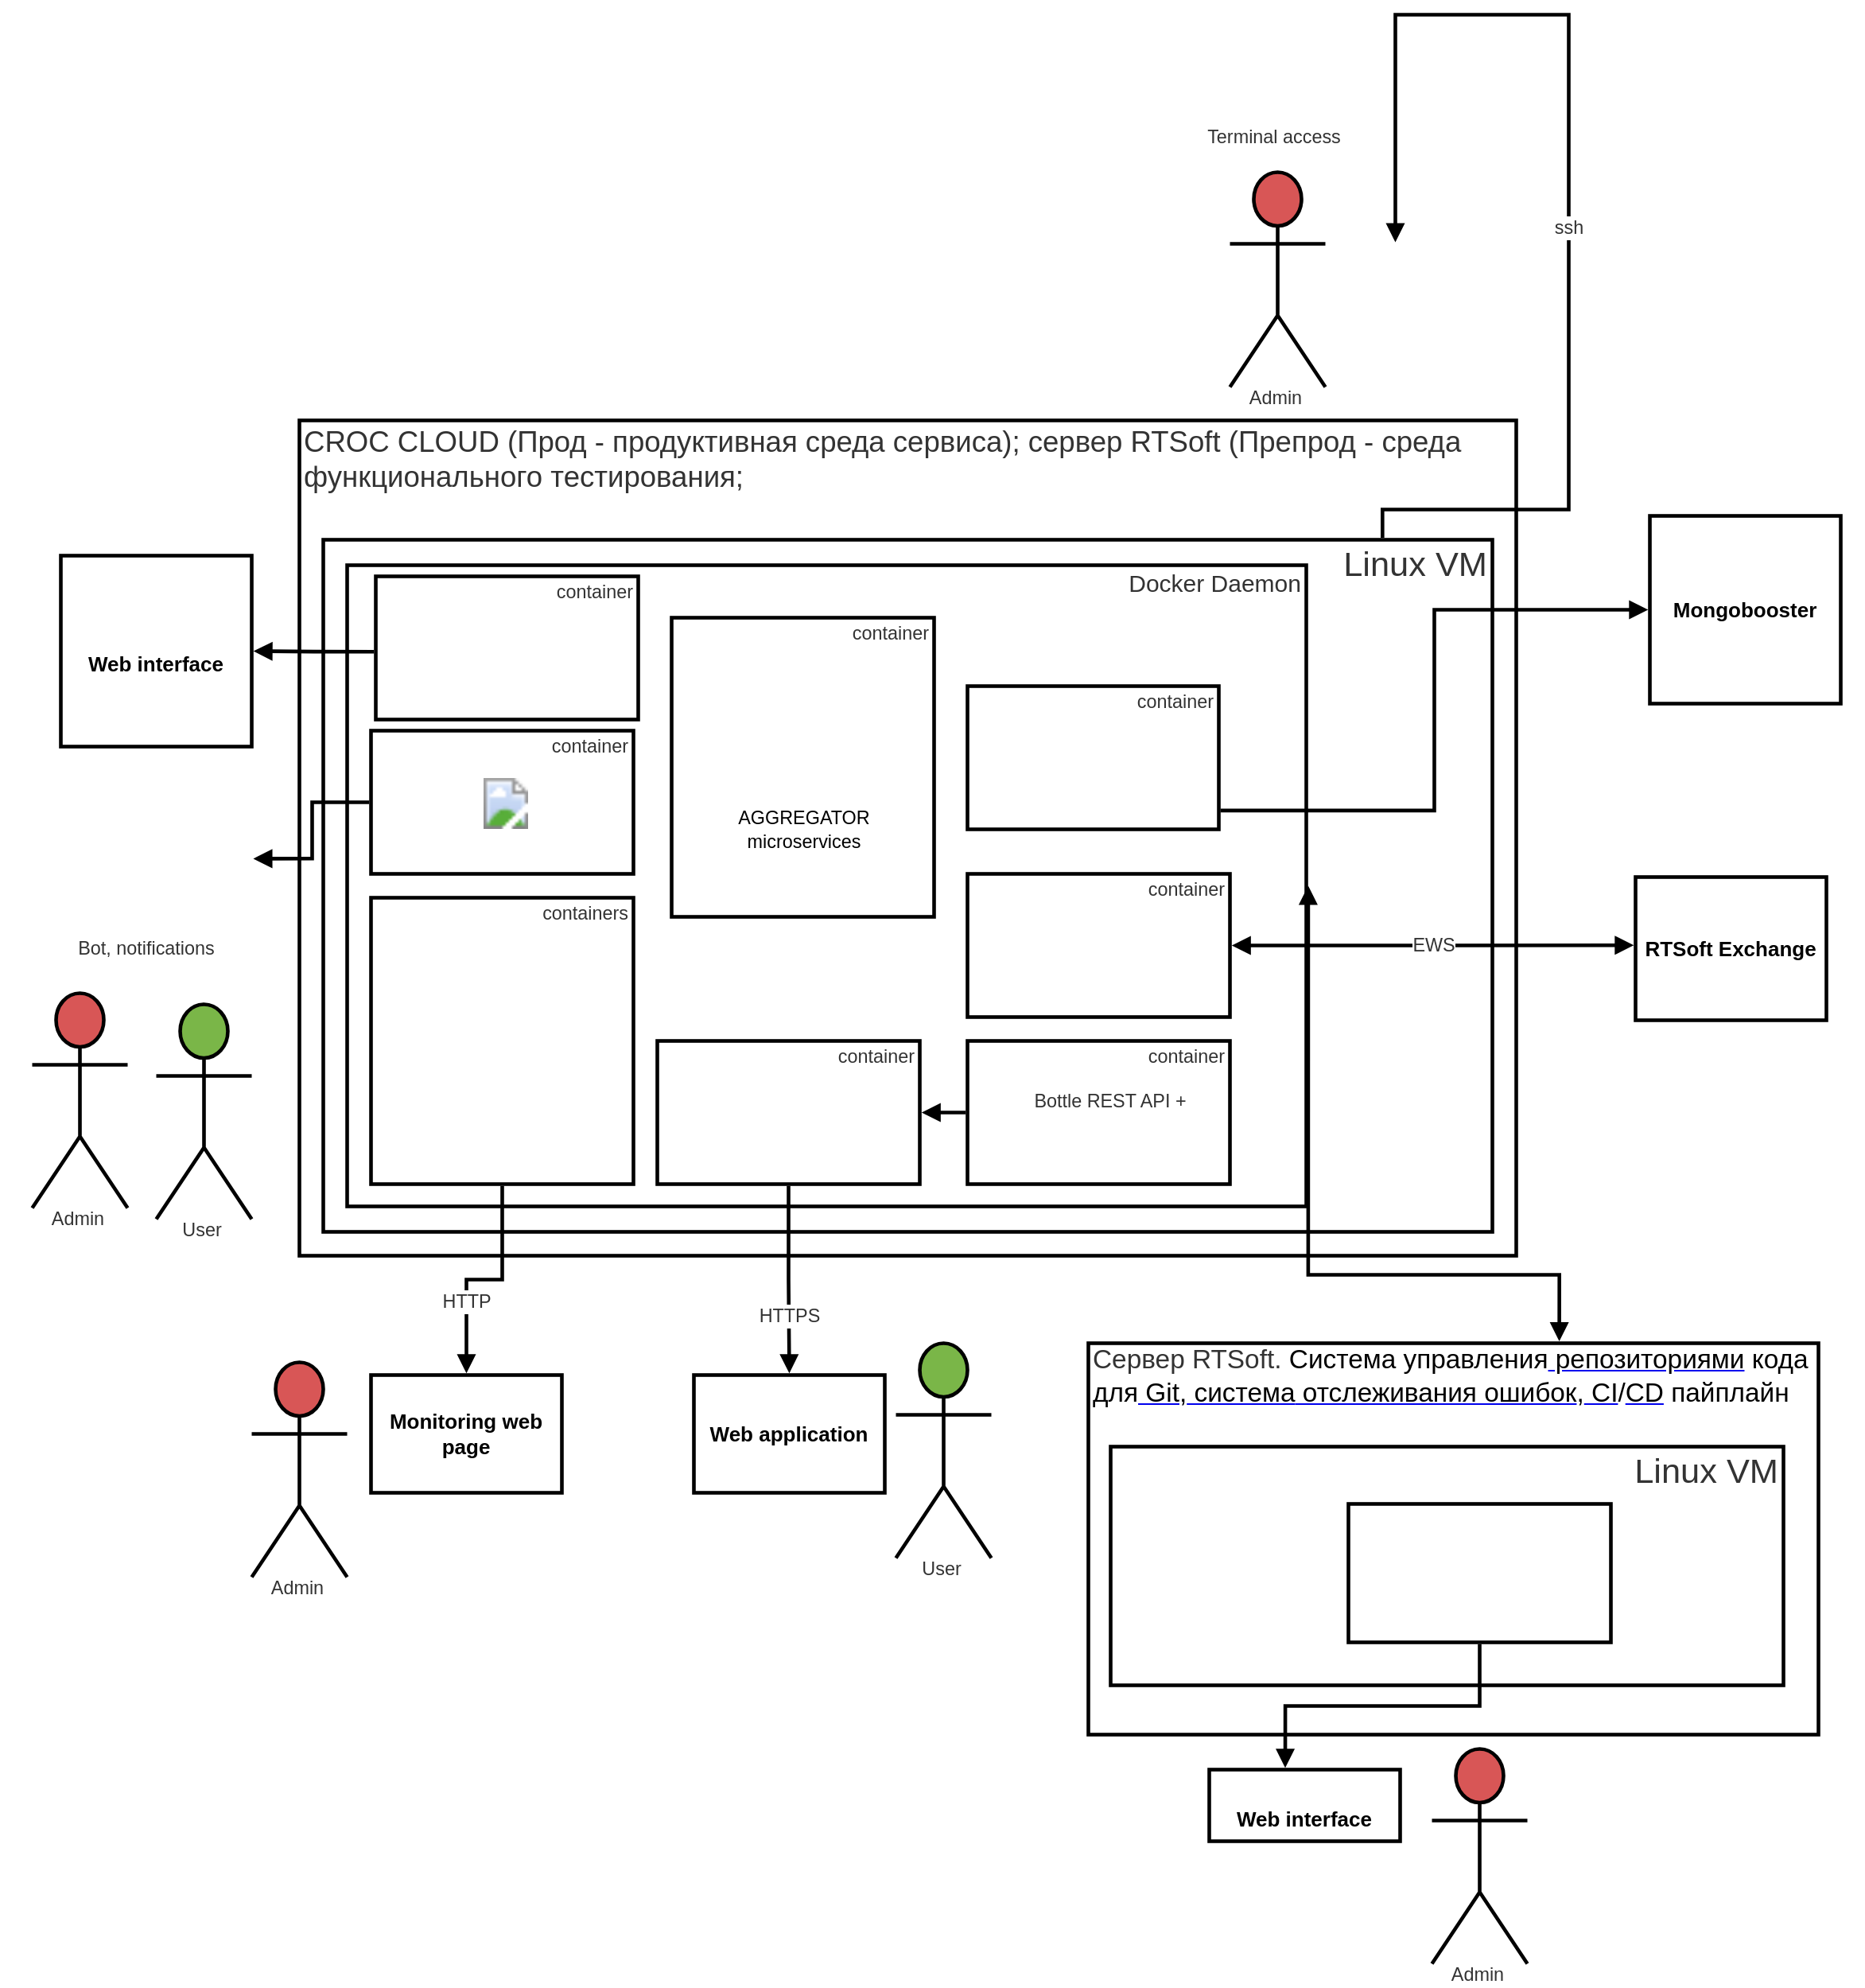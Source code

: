 <mxfile version="21.6.3" type="github">
  <diagram name="Page-1" id="cbzBaKyIph1Sbvg5qICK">
    <mxGraphModel dx="2445" dy="822" grid="1" gridSize="10" guides="1" tooltips="1" connect="1" arrows="1" fold="1" page="1" pageScale="1" pageWidth="850" pageHeight="1100" math="0" shadow="0">
      <root>
        <mxCell id="0" />
        <mxCell id="1" parent="0" />
        <mxCell id="uTGGyNdRmKgwHeYQayd5-1" value="&lt;div style=&quot;display: flex; justify-content: flex-start; text-align: left; align-items: baseline; font-size: 0; line-height: 1.25;margin-top: -2px;&quot;&gt;&lt;span&gt;&lt;span style=&quot;font-size:16.7px;color:#333333;&quot;&gt;Сервер RTSoft. &lt;/span&gt;&lt;span style=&quot;font-size:16.7px;color:#000000;&quot;&gt;&lt;span style=&quot;font-size:16.7px;color:#000000;&quot;&gt;Система управления&lt;/span&gt;&lt;a href=&quot;https://ru.wikipedia.org/wiki/%D0%A0%D0%B5%D0%BF%D0%BE%D0%B7%D0%B8%D1%82%D0%BE%D1%80%D0%B8%D0%B9&quot;&gt;&lt;span style=&quot;font-size:16.7px;color:#000000;&quot;&gt; репозиториями&lt;/span&gt;&lt;/a&gt;&lt;span style=&quot;font-size:16.7px;color:#000000;&quot;&gt; кода для&lt;/span&gt;&lt;a href=&quot;https://ru.wikipedia.org/wiki/Git&quot;&gt;&lt;span style=&quot;font-size:16.7px;color:#000000;&quot;&gt; Git&lt;/span&gt;&lt;/a&gt;&lt;span style=&quot;font-size:16.7px;color:#000000;&quot;&gt;,&lt;/span&gt;&lt;a href=&quot;https://ru.wikipedia.org/wiki/%D0%A1%D0%B8%D1%81%D1%82%D0%B5%D0%BC%D0%B0_%D0%BE%D1%82%D1%81%D0%BB%D0%B5%D0%B6%D0%B8%D0%B2%D0%B0%D0%BD%D0%B8%D1%8F_%D0%BE%D1%88%D0%B8%D0%B1%D0%BE%D0%BA&quot;&gt;&lt;span style=&quot;font-size:16.7px;color:#000000;&quot;&gt; систем&lt;/span&gt;&lt;/a&gt;&lt;a href=&quot;https://ru.wikipedia.org/wiki/%D0%A1%D0%B8%D1%81%D1%82%D0%B5%D0%BC%D0%B0_%D0%BE%D1%82%D1%81%D0%BB%D0%B5%D0%B6%D0%B8%D0%B2%D0%B0%D0%BD%D0%B8%D1%8F_%D0%BE%D1%88%D0%B8%D0%B1%D0%BE%D0%BA&quot;&gt;&lt;span style=&quot;font-size:16.7px;color:#000000;&quot;&gt;а&lt;/span&gt;&lt;/a&gt;&lt;a href=&quot;https://ru.wikipedia.org/wiki/%D0%A1%D0%B8%D1%81%D1%82%D0%B5%D0%BC%D0%B0_%D0%BE%D1%82%D1%81%D0%BB%D0%B5%D0%B6%D0%B8%D0%B2%D0%B0%D0%BD%D0%B8%D1%8F_%D0%BE%D1%88%D0%B8%D0%B1%D0%BE%D0%BA&quot;&gt;&lt;span style=&quot;font-size:16.7px;color:#000000;&quot;&gt; отслеживания ошибок&lt;/span&gt;&lt;/a&gt;&lt;span style=&quot;font-size:16.7px;color:#000000;&quot;&gt;,&lt;/span&gt;&lt;a href=&quot;https://ru.wikipedia.org/wiki/%D0%9D%D0%B5%D0%BF%D1%80%D0%B5%D1%80%D1%8B%D0%B2%D0%BD%D0%B0%D1%8F_%D0%B8%D0%BD%D1%82%D0%B5%D0%B3%D1%80%D0%B0%D1%86%D0%B8%D1%8F&quot;&gt;&lt;span style=&quot;font-size:16.7px;color:#000000;&quot;&gt; CI&lt;/span&gt;&lt;/a&gt;&lt;span style=&quot;font-size:16.7px;color:#000000;&quot;&gt;/&lt;/span&gt;&lt;a href=&quot;https://ru.wikipedia.org/wiki/%D0%9D%D0%B5%D0%BF%D1%80%D0%B5%D1%80%D1%8B%D0%B2%D0%BD%D0%B0%D1%8F_%D0%B4%D0%BE%D1%81%D1%82%D0%B0%D0%B2%D0%BA%D0%B0&quot;&gt;&lt;span style=&quot;font-size:16.7px;color:#000000;&quot;&gt;CD&lt;/span&gt;&lt;/a&gt; пайплайн&lt;/span&gt;&lt;/span&gt;&lt;/div&gt;" style="html=1;overflow=block;blockSpacing=1;whiteSpace=wrap;fontSize=13;spacing=3.8;verticalAlign=top;strokeOpacity=100;fillOpacity=100;fillColor=#ffffff;strokeWidth=2.3;lucidId=wxG7bDNwmzTm;" vertex="1" parent="1">
          <mxGeometry x="-95" y="904" width="459" height="246" as="geometry" />
        </mxCell>
        <mxCell id="uTGGyNdRmKgwHeYQayd5-2" value="Linux VM" style="html=1;overflow=block;blockSpacing=1;whiteSpace=wrap;fontSize=21.7;fontColor=#333333;align=right;spacing=3.8;verticalAlign=top;strokeOpacity=100;fillOpacity=100;fillColor=#ffffff;strokeWidth=2.3;lucidId=VwG7SJPnVazq;" vertex="1" parent="1">
          <mxGeometry x="-81" y="969" width="423" height="150" as="geometry" />
        </mxCell>
        <mxCell id="uTGGyNdRmKgwHeYQayd5-3" value="CROC CLOUD (Прод - продуктивная среда сервиса); сервер RTSoft (Препрод - среда функционального тестирования; " style="html=1;overflow=block;blockSpacing=1;whiteSpace=wrap;fontSize=18.3;fontColor=#333333;align=left;spacing=3.8;verticalAlign=top;strokeOpacity=100;fillOpacity=100;fillColor=#ffffff;strokeWidth=2.3;lucidId=NWNsLQBkYInX;" vertex="1" parent="1">
          <mxGeometry x="-591" y="324" width="765" height="525" as="geometry" />
        </mxCell>
        <mxCell id="uTGGyNdRmKgwHeYQayd5-4" value="Linux VM" style="html=1;overflow=block;blockSpacing=1;whiteSpace=wrap;fontSize=21.7;fontColor=#333333;align=right;spacing=3.8;verticalAlign=top;strokeOpacity=100;fillOpacity=100;fillColor=#ffffff;strokeWidth=2.3;lucidId=dXNsU.M60c~a;" vertex="1" parent="1">
          <mxGeometry x="-576" y="399" width="735" height="435" as="geometry" />
        </mxCell>
        <mxCell id="uTGGyNdRmKgwHeYQayd5-5" value="" style="html=1;overflow=block;blockSpacing=1;whiteSpace=wrap;shape=image;fontSize=13;spacing=0;strokeColor=none;strokeOpacity=100;strokeWidth=0;image=https://images.app.lucidchart.com/images/c864b042-53ec-49bf-9428-40258eb02a74/content;imageAspect=0;lucidId=OXNs_4XaGS6p;" vertex="1" parent="1">
          <mxGeometry x="86" y="431" width="59" height="71" as="geometry" />
        </mxCell>
        <mxCell id="uTGGyNdRmKgwHeYQayd5-6" value="Docker Daemon" style="html=1;overflow=block;blockSpacing=1;whiteSpace=wrap;fontSize=15;fontColor=#333333;align=right;spacing=3.8;verticalAlign=top;strokeOpacity=100;fillOpacity=100;fillColor=#ffffff;strokeWidth=2.3;lucidId=bYNsBepRkyOs;" vertex="1" parent="1">
          <mxGeometry x="-561" y="415" width="603" height="403" as="geometry" />
        </mxCell>
        <mxCell id="uTGGyNdRmKgwHeYQayd5-7" value="" style="html=1;overflow=block;blockSpacing=1;whiteSpace=wrap;shape=image;fontSize=13;spacing=0;strokeColor=none;strokeOpacity=100;strokeWidth=0;image=https://images.app.lucidchart.com/images/1ac84bc6-f7e9-4e8e-999f-66368d8fee9f/content;imageAspect=0;lucidId=xYNs_tCioq9I;" vertex="1" parent="1">
          <mxGeometry x="-58" y="435" width="94" height="24" as="geometry" />
        </mxCell>
        <mxCell id="uTGGyNdRmKgwHeYQayd5-8" value="container" style="html=1;overflow=block;blockSpacing=1;whiteSpace=wrap;fontSize=11.7;fontColor=#333333;align=right;spacing=3.8;verticalAlign=top;strokeOpacity=100;fillOpacity=100;fillColor=#ffffff;strokeWidth=2.3;lucidId=.ZNsZsHuAFoC;" vertex="1" parent="1">
          <mxGeometry x="-366" y="714" width="165" height="90" as="geometry" />
        </mxCell>
        <mxCell id="uTGGyNdRmKgwHeYQayd5-9" value="" style="html=1;overflow=block;blockSpacing=1;whiteSpace=wrap;shape=image;fontSize=13;spacing=0;strokeColor=none;strokeOpacity=100;strokeWidth=0;image=https://images.app.lucidchart.com/images/c8c37216-7e11-4621-bc96-4d286583f8b7/content;imageAspect=0;lucidId=f0Ns4E2P6liP;" vertex="1" parent="1">
          <mxGeometry x="-357" y="751" width="147" height="37" as="geometry" />
        </mxCell>
        <mxCell id="uTGGyNdRmKgwHeYQayd5-10" value="containers" style="html=1;overflow=block;blockSpacing=1;whiteSpace=wrap;fontSize=11.7;fontColor=#333333;align=right;spacing=3.8;verticalAlign=top;strokeOpacity=100;fillOpacity=100;fillColor=#ffffff;strokeWidth=2.3;lucidId=F0Nsuqpqv4tn;" vertex="1" parent="1">
          <mxGeometry x="-546" y="624" width="165" height="180" as="geometry" />
        </mxCell>
        <mxCell id="uTGGyNdRmKgwHeYQayd5-11" value="" style="html=1;overflow=block;blockSpacing=1;whiteSpace=wrap;shape=image;fontSize=13;spacing=0;strokeColor=none;strokeOpacity=100;strokeWidth=0;image=https://images.app.lucidchart.com/images/2b6f7e7e-779c-4cba-887f-4eace8617374/content;imageAspect=0;lucidId=N0NsS5SBpyKs;" vertex="1" parent="1">
          <mxGeometry x="-543" y="715" width="86" height="86" as="geometry" />
        </mxCell>
        <mxCell id="uTGGyNdRmKgwHeYQayd5-12" value="container" style="html=1;overflow=block;blockSpacing=1;whiteSpace=wrap;fontSize=11.7;fontColor=#333333;align=right;spacing=3.8;verticalAlign=top;strokeOpacity=100;fillOpacity=100;fillColor=#ffffff;strokeWidth=2.3;lucidId=D2NsLI-UCHNc;" vertex="1" parent="1">
          <mxGeometry x="-171" y="714" width="165" height="90" as="geometry" />
        </mxCell>
        <mxCell id="uTGGyNdRmKgwHeYQayd5-13" value="" style="html=1;overflow=block;blockSpacing=1;whiteSpace=wrap;shape=image;fontSize=13;spacing=0;strokeColor=none;strokeOpacity=100;strokeWidth=0;image=https://images.app.lucidchart.com/images/61f5ffa9-8d0e-4482-8f51-137f171bb373/content;imageAspect=0;lucidId=0fOsx.qMd3Es;" vertex="1" parent="1">
          <mxGeometry x="-171" y="739" width="38" height="40" as="geometry" />
        </mxCell>
        <mxCell id="uTGGyNdRmKgwHeYQayd5-14" value="" style="html=1;overflow=block;blockSpacing=1;whiteSpace=wrap;shape=image;fontSize=13;spacing=0;strokeColor=none;strokeOpacity=100;strokeWidth=0;image=https://images.app.lucidchart.com/images/6a8d2af2-f08d-48e8-a2ef-e1491d813b9c/content;imageAspect=0;lucidId=SgOsOyE95gnV;" vertex="1" parent="1">
          <mxGeometry x="-111" y="756" width="84" height="39" as="geometry" />
        </mxCell>
        <mxCell id="uTGGyNdRmKgwHeYQayd5-15" value="Bottle REST API + " style="html=1;overflow=block;blockSpacing=1;whiteSpace=wrap;fontSize=11.7;fontColor=#333333;align=center;spacing=3.8;strokeOpacity=0;fillOpacity=0;fillColor=#ffffff;strokeWidth=2.3;lucidId=ShOsrqr4kkV9;" vertex="1" parent="1">
          <mxGeometry x="-171" y="729" width="180" height="45" as="geometry" />
        </mxCell>
        <mxCell id="uTGGyNdRmKgwHeYQayd5-16" value="" style="html=1;jettySize=18;whiteSpace=wrap;fontSize=13;strokeOpacity=100;strokeWidth=2.3;rounded=1;arcSize=0;edgeStyle=orthogonalEdgeStyle;startArrow=none;endArrow=block;endFill=1;exitX=-0.007;exitY=0.5;exitPerimeter=0;entryX=1.007;entryY=0.5;entryPerimeter=0;lucidId=siOspqMyNCJp;" edge="1" parent="1" source="uTGGyNdRmKgwHeYQayd5-12" target="uTGGyNdRmKgwHeYQayd5-8">
          <mxGeometry width="100" height="100" relative="1" as="geometry">
            <Array as="points" />
          </mxGeometry>
        </mxCell>
        <mxCell id="uTGGyNdRmKgwHeYQayd5-17" value="" style="html=1;jettySize=18;whiteSpace=wrap;fontSize=13;strokeOpacity=100;strokeWidth=2.3;rounded=1;arcSize=0;edgeStyle=orthogonalEdgeStyle;startArrow=none;endArrow=block;endFill=1;exitX=0.5;exitY=1.013;exitPerimeter=0;entryX=0.5;entryY=-0.015;entryPerimeter=0;lucidId=BiOsZtZsSBIk;" edge="1" parent="1" source="uTGGyNdRmKgwHeYQayd5-8" target="uTGGyNdRmKgwHeYQayd5-19">
          <mxGeometry width="100" height="100" relative="1" as="geometry">
            <Array as="points" />
          </mxGeometry>
        </mxCell>
        <mxCell id="uTGGyNdRmKgwHeYQayd5-18" value="HTTPS" style="text;html=1;resizable=0;labelBackgroundColor=default;align=center;verticalAlign=middle;fontColor=#333333;fontSize=11.7;" vertex="1" parent="uTGGyNdRmKgwHeYQayd5-17">
          <mxGeometry x="0.397" relative="1" as="geometry" />
        </mxCell>
        <mxCell id="uTGGyNdRmKgwHeYQayd5-19" value="Web application" style="html=1;overflow=block;blockSpacing=1;align=center;whiteSpace=wrap;fontSize=13;fontStyle=1;spacing=0;strokeOpacity=100;fillOpacity=100;fillColor=#ffffff;strokeWidth=2.3;" vertex="1" parent="1">
          <mxGeometry x="-343" y="924" width="120" height="74" as="geometry" />
        </mxCell>
        <mxCell id="uTGGyNdRmKgwHeYQayd5-20" value="User" style="html=1;overflow=block;blockSpacing=1;shape=umlActor;labelPosition=center;verticalLabelPosition=bottom;verticalAlign=top;whiteSpace=nowrap;fontSize=11.7;fontColor=#333333;align=center;spacing=0;strokeOpacity=100;fillOpacity=100;fillColor=#7ab648;strokeWidth=2.3;lucidId=UiOsMToCahsF;" vertex="1" parent="1">
          <mxGeometry x="-216" y="904" width="60" height="135" as="geometry" />
        </mxCell>
        <mxCell id="uTGGyNdRmKgwHeYQayd5-21" value="" style="html=1;overflow=block;blockSpacing=1;whiteSpace=wrap;shape=image;fontSize=13;spacing=0;strokeColor=none;strokeOpacity=100;strokeWidth=0;image=https://images.app.lucidchart.com/images/5260f441-3e52-4a52-882c-b87c9dda6873/content;imageAspect=0;lucidId=BjOsG8vt3Nzm;" vertex="1" parent="1">
          <mxGeometry x="-531" y="639" width="60" height="62" as="geometry" />
        </mxCell>
        <mxCell id="uTGGyNdRmKgwHeYQayd5-22" value="" style="html=1;overflow=block;blockSpacing=1;whiteSpace=wrap;shape=image;fontSize=13;spacing=0;strokeColor=none;strokeOpacity=100;strokeWidth=0;image=https://images.app.lucidchart.com/images/c18c4819-7272-4f8d-a755-29ae6de52aaf/content;imageAspect=0;lucidId=JjOsyWJpqOsR;" vertex="1" parent="1">
          <mxGeometry x="-553" y="706" width="105" height="39" as="geometry" />
        </mxCell>
        <mxCell id="uTGGyNdRmKgwHeYQayd5-23" value="Monitoring web page" style="html=1;overflow=block;blockSpacing=1;align=center;whiteSpace=wrap;fontSize=13;fontStyle=1;spacing=0;strokeOpacity=100;fillOpacity=100;fillColor=#ffffff;strokeWidth=2.3;" vertex="1" parent="1">
          <mxGeometry x="-546" y="924" width="120" height="74" as="geometry" />
        </mxCell>
        <mxCell id="uTGGyNdRmKgwHeYQayd5-24" value="" style="html=1;jettySize=18;whiteSpace=wrap;fontSize=13;strokeOpacity=100;strokeWidth=2.3;rounded=1;arcSize=0;edgeStyle=orthogonalEdgeStyle;startArrow=none;endArrow=block;endFill=1;exitX=0.5;exitY=1.006;exitPerimeter=0;entryX=0.5;entryY=-0.015;entryPerimeter=0;lucidId=BkOsrwavDdbZ;" edge="1" parent="1" source="uTGGyNdRmKgwHeYQayd5-10" target="uTGGyNdRmKgwHeYQayd5-23">
          <mxGeometry width="100" height="100" relative="1" as="geometry">
            <Array as="points" />
          </mxGeometry>
        </mxCell>
        <mxCell id="uTGGyNdRmKgwHeYQayd5-25" value="HTTP" style="text;html=1;resizable=0;labelBackgroundColor=default;align=center;verticalAlign=middle;fontColor=#333333;fontSize=11.7;" vertex="1" parent="uTGGyNdRmKgwHeYQayd5-24">
          <mxGeometry x="0.364" relative="1" as="geometry" />
        </mxCell>
        <mxCell id="uTGGyNdRmKgwHeYQayd5-26" value="container" style="html=1;overflow=block;blockSpacing=1;whiteSpace=wrap;fontSize=11.7;fontColor=#333333;align=right;spacing=3.8;verticalAlign=top;strokeOpacity=100;fillOpacity=100;fillColor=#ffffff;strokeWidth=2.3;lucidId=3kOshhM0Elph;" vertex="1" parent="1">
          <mxGeometry x="-546" y="519" width="165" height="90" as="geometry" />
        </mxCell>
        <mxCell id="uTGGyNdRmKgwHeYQayd5-27" value="" style="html=1;overflow=block;blockSpacing=1;whiteSpace=wrap;shape=image;fontSize=13;spacing=0;strokeColor=none;strokeOpacity=100;strokeWidth=0;image=https://images.app.lucidchart.com/images/e6f8c865-93aa-4440-bbef-07f0a3bec424/content;imageAspect=0;lucidId=jlOsK3plK6pr;" vertex="1" parent="1">
          <mxGeometry x="-754" y="564" width="134" height="83" as="geometry" />
        </mxCell>
        <mxCell id="uTGGyNdRmKgwHeYQayd5-28" value="User" style="html=1;overflow=block;blockSpacing=1;shape=umlActor;labelPosition=center;verticalLabelPosition=bottom;verticalAlign=top;whiteSpace=nowrap;fontSize=11.7;fontColor=#333333;align=center;spacing=0;strokeOpacity=100;fillOpacity=100;fillColor=#7ab648;strokeWidth=2.3;lucidId=rlOsu1Pc5j1Q;" vertex="1" parent="1">
          <mxGeometry x="-681" y="691" width="60" height="135" as="geometry" />
        </mxCell>
        <mxCell id="uTGGyNdRmKgwHeYQayd5-29" value="Admin" style="html=1;overflow=block;blockSpacing=1;shape=umlActor;labelPosition=center;verticalLabelPosition=bottom;verticalAlign=top;whiteSpace=nowrap;fontSize=11.7;fontColor=#333333;align=center;spacing=0;strokeOpacity=100;fillOpacity=100;fillColor=#d85656;strokeWidth=2.3;lucidId=AlOsbeIfBM4Z;" vertex="1" parent="1">
          <mxGeometry x="-759" y="684" width="60" height="135" as="geometry" />
        </mxCell>
        <mxCell id="uTGGyNdRmKgwHeYQayd5-30" value="" style="html=1;jettySize=18;whiteSpace=wrap;fontSize=13;strokeOpacity=100;strokeWidth=2.3;rounded=1;arcSize=0;edgeStyle=orthogonalEdgeStyle;startArrow=none;endArrow=block;endFill=1;exitX=-0.007;exitY=0.5;exitPerimeter=0;entryX=1;entryY=0.427;entryPerimeter=0;lucidId=XlOsL3Ry5CNP;" edge="1" parent="1" source="uTGGyNdRmKgwHeYQayd5-26" target="uTGGyNdRmKgwHeYQayd5-27">
          <mxGeometry width="100" height="100" relative="1" as="geometry">
            <Array as="points" />
          </mxGeometry>
        </mxCell>
        <mxCell id="uTGGyNdRmKgwHeYQayd5-31" value="Admin" style="html=1;overflow=block;blockSpacing=1;shape=umlActor;labelPosition=center;verticalLabelPosition=bottom;verticalAlign=top;whiteSpace=nowrap;fontSize=11.7;fontColor=#333333;align=center;spacing=0;strokeOpacity=100;fillOpacity=100;fillColor=#d85656;strokeWidth=2.3;lucidId=bmOscdkiTe4P;" vertex="1" parent="1">
          <mxGeometry x="-621" y="916" width="60" height="135" as="geometry" />
        </mxCell>
        <mxCell id="uTGGyNdRmKgwHeYQayd5-32" value="" style="html=1;overflow=block;blockSpacing=1;whiteSpace=wrap;shape=image;fontSize=13;spacing=0;strokeColor=none;strokeOpacity=100;strokeWidth=0;image=https://images.app.lucidchart.com/images/f4cbc1e5-a1a8-4e48-be41-1d9a9b2bcaa1/content;lucidId=-mOssPAxVIjt;" vertex="1" parent="1">
          <mxGeometry x="-526" y="549" width="130" height="32" as="geometry" />
        </mxCell>
        <mxCell id="uTGGyNdRmKgwHeYQayd5-33" value="Bot, notifications" style="html=1;overflow=block;blockSpacing=1;whiteSpace=wrap;fontSize=11.7;fontColor=#333333;align=center;spacing=3.8;strokeOpacity=0;fillOpacity=0;fillColor=#ffffff;strokeWidth=2.3;lucidId=unOsts-EPZBA;" vertex="1" parent="1">
          <mxGeometry x="-777" y="633" width="180" height="45" as="geometry" />
        </mxCell>
        <mxCell id="uTGGyNdRmKgwHeYQayd5-34" value="container" style="html=1;overflow=block;blockSpacing=1;whiteSpace=wrap;fontSize=11.7;fontColor=#333333;align=right;spacing=3.8;verticalAlign=top;strokeOpacity=100;fillOpacity=100;fillColor=#ffffff;strokeWidth=2.3;lucidId=.nOs9HR-MnS5;" vertex="1" parent="1">
          <mxGeometry x="-171" y="609" width="165" height="90" as="geometry" />
        </mxCell>
        <mxCell id="uTGGyNdRmKgwHeYQayd5-35" value="" style="html=1;overflow=block;blockSpacing=1;whiteSpace=wrap;shape=image;fontSize=13;spacing=0;strokeColor=none;strokeOpacity=100;strokeWidth=0;image=https://images.app.lucidchart.com/images/e5ead3ed-65ca-4826-9302-233ea3d65faa/content;imageAspect=0;lucidId=goOspk78XtrK;" vertex="1" parent="1">
          <mxGeometry x="-152" y="639" width="128" height="34" as="geometry" />
        </mxCell>
        <mxCell id="uTGGyNdRmKgwHeYQayd5-36" value="RTSoft Exchange" style="html=1;overflow=block;blockSpacing=1;align=center;whiteSpace=wrap;fontSize=13;fontStyle=1;spacing=0;strokeOpacity=100;fillOpacity=100;fillColor=#ffffff;strokeWidth=2.3;" vertex="1" parent="1">
          <mxGeometry x="249" y="611" width="120" height="90" as="geometry" />
        </mxCell>
        <mxCell id="uTGGyNdRmKgwHeYQayd5-37" value="" style="html=1;jettySize=18;whiteSpace=wrap;fontSize=13;strokeOpacity=100;strokeWidth=2.3;rounded=1;arcSize=0;edgeStyle=orthogonalEdgeStyle;startArrow=block;startFill=1;endArrow=block;endFill=1;exitX=1.007;exitY=0.5;exitPerimeter=0;entryX=-0.009;entryY=0.476;entryPerimeter=0;lucidId=IoOsKPmdReuA;" edge="1" parent="1" source="uTGGyNdRmKgwHeYQayd5-34" target="uTGGyNdRmKgwHeYQayd5-36">
          <mxGeometry width="100" height="100" relative="1" as="geometry">
            <Array as="points" />
          </mxGeometry>
        </mxCell>
        <mxCell id="uTGGyNdRmKgwHeYQayd5-38" value="EWS" style="text;html=1;resizable=0;labelBackgroundColor=default;align=center;verticalAlign=middle;fontColor=#333333;fontSize=11.7;" vertex="1" parent="uTGGyNdRmKgwHeYQayd5-37">
          <mxGeometry relative="1" as="geometry" />
        </mxCell>
        <mxCell id="uTGGyNdRmKgwHeYQayd5-39" value="" style="html=1;overflow=block;blockSpacing=1;whiteSpace=wrap;shape=image;fontSize=13;spacing=0;strokeColor=none;strokeOpacity=100;strokeWidth=0;image=https://images.app.lucidchart.com/images/dda21d5c-2044-4cfa-9ed3-af6d33af8ad7/content;imageAspect=0;lucidId=WoOsDNbrNlK~;" vertex="1" parent="1">
          <mxGeometry x="219" y="532" width="173" height="67" as="geometry" />
        </mxCell>
        <mxCell id="uTGGyNdRmKgwHeYQayd5-40" value="container" style="html=1;overflow=block;blockSpacing=1;whiteSpace=wrap;fontSize=11.7;fontColor=#333333;align=right;spacing=3.8;verticalAlign=top;strokeOpacity=100;fillOpacity=100;fillColor=#ffffff;strokeWidth=2.3;lucidId=B7OsxOQhl9m6;" vertex="1" parent="1">
          <mxGeometry x="-543" y="422" width="165" height="90" as="geometry" />
        </mxCell>
        <mxCell id="uTGGyNdRmKgwHeYQayd5-41" value="" style="html=1;overflow=block;blockSpacing=1;whiteSpace=wrap;shape=image;fontSize=13;spacing=0;strokeColor=none;strokeOpacity=100;strokeWidth=0;image=https://images.app.lucidchart.com/images/7b588eef-c84f-4ed8-bd65-80b832fb49fd/content;imageAspect=0;lucidId=x7Osxaa~HEvV;" vertex="1" parent="1">
          <mxGeometry x="-526" y="448" width="95" height="44" as="geometry" />
        </mxCell>
        <mxCell id="uTGGyNdRmKgwHeYQayd5-42" value="Admin" style="html=1;overflow=block;blockSpacing=1;shape=umlActor;labelPosition=center;verticalLabelPosition=bottom;verticalAlign=top;whiteSpace=nowrap;fontSize=11.7;fontColor=#333333;align=center;spacing=0;strokeOpacity=100;fillOpacity=100;fillColor=#d85656;strokeWidth=2.3;lucidId=Y7OslW_Uk8zC;" vertex="1" parent="1">
          <mxGeometry x="-6" y="168" width="60" height="135" as="geometry" />
        </mxCell>
        <mxCell id="uTGGyNdRmKgwHeYQayd5-43" value="container" style="html=1;overflow=block;blockSpacing=1;whiteSpace=wrap;fontSize=11.7;fontColor=#333333;align=right;spacing=3.8;verticalAlign=top;strokeOpacity=100;fillOpacity=100;fillColor=#ffffff;strokeWidth=2.3;lucidId=h8OsGK1Ffm4r;" vertex="1" parent="1">
          <mxGeometry x="-171" y="491" width="158" height="90" as="geometry" />
        </mxCell>
        <mxCell id="uTGGyNdRmKgwHeYQayd5-44" value="" style="html=1;overflow=block;blockSpacing=1;whiteSpace=wrap;shape=image;fontSize=13;spacing=0;strokeColor=none;strokeOpacity=100;strokeWidth=0;image=https://images.app.lucidchart.com/images/1f459688-9b0b-442f-a2e4-e77a2d87ded0/content;imageAspect=0;lucidId=o8OsdDrnvUc.;" vertex="1" parent="1">
          <mxGeometry x="-138" y="519" width="100" height="38" as="geometry" />
        </mxCell>
        <mxCell id="uTGGyNdRmKgwHeYQayd5-45" value="&#xa;Web interface" style="html=1;overflow=block;blockSpacing=1;align=center;whiteSpace=wrap;fontSize=13;fontStyle=1;spacing=0;strokeOpacity=100;fillOpacity=100;fillColor=#ffffff;strokeWidth=2.3;" vertex="1" parent="1">
          <mxGeometry x="-741" y="409" width="120" height="120" as="geometry" />
        </mxCell>
        <mxCell id="uTGGyNdRmKgwHeYQayd5-46" value="" style="html=1;jettySize=18;whiteSpace=wrap;fontSize=13;strokeOpacity=100;strokeWidth=2.3;rounded=1;arcSize=0;edgeStyle=orthogonalEdgeStyle;startArrow=none;endArrow=block;endFill=1;exitX=-0.007;exitY=0.526;exitPerimeter=0;entryX=1.009;entryY=0.5;entryPerimeter=0;lucidId=O8OsRKfLMVOg;" edge="1" parent="1" source="uTGGyNdRmKgwHeYQayd5-40" target="uTGGyNdRmKgwHeYQayd5-45">
          <mxGeometry width="100" height="100" relative="1" as="geometry">
            <Array as="points" />
          </mxGeometry>
        </mxCell>
        <mxCell id="uTGGyNdRmKgwHeYQayd5-47" value="Mongobooster" style="html=1;overflow=block;blockSpacing=1;align=center;whiteSpace=wrap;fontSize=13;fontStyle=1;spacing=0;strokeOpacity=100;fillOpacity=100;fillColor=#ffffff;strokeWidth=2.3;" vertex="1" parent="1">
          <mxGeometry x="258" y="384" width="120" height="118" as="geometry" />
        </mxCell>
        <mxCell id="uTGGyNdRmKgwHeYQayd5-48" value="" style="html=1;jettySize=18;whiteSpace=wrap;fontSize=13;strokeOpacity=100;strokeWidth=2.3;rounded=1;arcSize=0;edgeStyle=orthogonalEdgeStyle;startArrow=none;endArrow=block;endFill=1;exitX=1.007;exitY=0.869;exitPerimeter=0;entryX=-0.009;entryY=0.5;entryPerimeter=0;lucidId=48Os1mffZyvQ;" edge="1" parent="1" source="uTGGyNdRmKgwHeYQayd5-43" target="uTGGyNdRmKgwHeYQayd5-47">
          <mxGeometry width="100" height="100" relative="1" as="geometry">
            <Array as="points" />
          </mxGeometry>
        </mxCell>
        <mxCell id="uTGGyNdRmKgwHeYQayd5-49" value="" style="html=1;overflow=block;blockSpacing=1;whiteSpace=wrap;shape=image;fontSize=13;spacing=0;strokeColor=none;strokeOpacity=100;strokeWidth=0;image=https://images.app.lucidchart.com/images/c4f0a037-eaa7-4c69-a787-3872b605da51/content;imageAspect=0;lucidId=N9Os92izhEdo;" vertex="1" parent="1">
          <mxGeometry x="261" y="294" width="82" height="75" as="geometry" />
        </mxCell>
        <mxCell id="uTGGyNdRmKgwHeYQayd5-50" value="" style="html=1;overflow=block;blockSpacing=1;whiteSpace=wrap;shape=image;fontSize=13;spacing=0;strokeColor=none;strokeOpacity=100;strokeWidth=0;image=https://images.app.lucidchart.com/images/7b588eef-c84f-4ed8-bd65-80b832fb49fd/content;imageAspect=0;lucidId=09Oso.JJnyDl;" vertex="1" parent="1">
          <mxGeometry x="-728" y="422" width="95" height="44" as="geometry" />
        </mxCell>
        <mxCell id="uTGGyNdRmKgwHeYQayd5-51" value="" style="html=1;overflow=block;blockSpacing=1;whiteSpace=wrap;shape=image;fontSize=13;spacing=0;strokeColor=none;strokeOpacity=100;strokeWidth=0;image=https://images.app.lucidchart.com/images/bfa62034-4141-4b36-b26c-5c9ec3dd72a1/content;imageAspect=0;lucidId=G_OsyK_6VpMu;" vertex="1" parent="1">
          <mxGeometry x="64" y="212" width="68" height="68" as="geometry" />
        </mxCell>
        <mxCell id="uTGGyNdRmKgwHeYQayd5-52" value="" style="html=1;jettySize=18;whiteSpace=wrap;fontSize=13;strokeOpacity=100;strokeWidth=2.3;rounded=1;arcSize=0;edgeStyle=orthogonalEdgeStyle;startArrow=none;endArrow=block;endFill=1;exitX=0.906;exitY=-0.003;exitPerimeter=0;entryX=0.486;entryY=0;entryPerimeter=0;lucidId=S_OsrM-VQwkT;" edge="1" parent="1" source="uTGGyNdRmKgwHeYQayd5-4" target="uTGGyNdRmKgwHeYQayd5-51">
          <mxGeometry width="100" height="100" relative="1" as="geometry">
            <Array as="points">
              <mxPoint x="90" y="380" />
              <mxPoint x="207" y="380" />
              <mxPoint x="207" y="69" />
              <mxPoint x="98" y="69" />
            </Array>
          </mxGeometry>
        </mxCell>
        <mxCell id="uTGGyNdRmKgwHeYQayd5-53" value="ssh" style="text;html=1;resizable=0;labelBackgroundColor=default;align=center;verticalAlign=middle;fontColor=#333333;fontSize=11.7;" vertex="1" parent="uTGGyNdRmKgwHeYQayd5-52">
          <mxGeometry x="-0.105" relative="1" as="geometry" />
        </mxCell>
        <mxCell id="uTGGyNdRmKgwHeYQayd5-54" value="Terminal access" style="html=1;overflow=block;blockSpacing=1;whiteSpace=wrap;fontSize=11.7;fontColor=#333333;align=center;spacing=3.8;strokeOpacity=0;fillOpacity=0;fillColor=#ffffff;strokeWidth=2.3;lucidId=3_OsRgyrOZTw;" vertex="1" parent="1">
          <mxGeometry x="-68" y="123" width="180" height="45" as="geometry" />
        </mxCell>
        <mxCell id="uTGGyNdRmKgwHeYQayd5-55" value="" style="html=1;overflow=block;blockSpacing=1;whiteSpace=wrap;shape=image;fontSize=13;spacing=3.8;strokeColor=none;strokeOpacity=100;strokeWidth=0;image=https://images.lucid.app/images/2618a95f-a9f4-4bb2-a337-95f111c8070e/content;imageAspect=0;lucidId=XnG7TbDU_ruF;" vertex="1" parent="1">
          <mxGeometry x="-306" y="349" width="32" height="32" as="geometry" />
        </mxCell>
        <mxCell id="uTGGyNdRmKgwHeYQayd5-56" value="" style="html=1;overflow=block;blockSpacing=1;whiteSpace=wrap;shape=image;fontSize=13;spacing=0;strokeColor=none;strokeOpacity=100;strokeWidth=0;image=https://images.lucid.app/images/93643474-9e59-49e1-9042-4a4e7960bdab/content;imageAspect=0;lucidId=7sG79GdXO3sk;" vertex="1" parent="1">
          <mxGeometry x="-448" y="718" width="55" height="15" as="geometry" />
        </mxCell>
        <mxCell id="uTGGyNdRmKgwHeYQayd5-57" value="" style="html=1;overflow=block;blockSpacing=1;whiteSpace=wrap;fontSize=13;align=right;spacing=3.8;verticalAlign=top;strokeOpacity=100;fillOpacity=100;fillColor=#ffffff;strokeWidth=2.3;lucidId=kvG7zU1Vbf7M;" vertex="1" parent="1">
          <mxGeometry x="68.5" y="1005" width="165" height="87" as="geometry" />
        </mxCell>
        <mxCell id="uTGGyNdRmKgwHeYQayd5-59" value="" style="html=1;overflow=block;blockSpacing=1;whiteSpace=wrap;shape=image;fontSize=13;spacing=0;strokeColor=none;strokeOpacity=100;strokeWidth=0;image=https://images.lucid.app/images/5f2dbfde-59ed-4124-9216-830f0c95cc7c/content;imageAspect=0;lucidId=yAG7tjvZQRl6;" vertex="1" parent="1">
          <mxGeometry x="79.5" y="1039" width="154" height="31" as="geometry" />
        </mxCell>
        <mxCell id="uTGGyNdRmKgwHeYQayd5-61" value="" style="html=1;jettySize=18;whiteSpace=wrap;fontSize=13;strokeOpacity=100;strokeWidth=2.3;rounded=1;arcSize=0;edgeStyle=orthogonalEdgeStyle;startArrow=block;startFill=1;endArrow=block;endFill=1;exitX=1.002;exitY=0.5;exitPerimeter=0;entryX=0.645;entryY=-0.005;entryPerimeter=0;lucidId=7DG7rt3E.VyO;" edge="1" parent="1" source="uTGGyNdRmKgwHeYQayd5-6" target="uTGGyNdRmKgwHeYQayd5-1">
          <mxGeometry width="100" height="100" relative="1" as="geometry">
            <Array as="points" />
          </mxGeometry>
        </mxCell>
        <mxCell id="uTGGyNdRmKgwHeYQayd5-62" value="&#xa;Web interface" style="html=1;overflow=block;blockSpacing=1;align=center;whiteSpace=wrap;fontSize=13;fontStyle=1;spacing=0;strokeOpacity=100;fillOpacity=100;fillColor=#ffffff;strokeWidth=2.3;" vertex="1" parent="1">
          <mxGeometry x="-19" y="1172" width="120" height="45" as="geometry" />
        </mxCell>
        <mxCell id="uTGGyNdRmKgwHeYQayd5-64" value="" style="html=1;jettySize=18;whiteSpace=wrap;fontSize=13;strokeOpacity=100;strokeWidth=2.3;rounded=1;arcSize=0;edgeStyle=orthogonalEdgeStyle;startArrow=none;endArrow=block;endFill=1;exitX=0.5;exitY=1.013;exitPerimeter=0;entryX=0.398;entryY=-0.025;entryPerimeter=0;lucidId=_FG7gH6jn6ZU;" edge="1" parent="1" source="uTGGyNdRmKgwHeYQayd5-57" target="uTGGyNdRmKgwHeYQayd5-62">
          <mxGeometry width="100" height="100" relative="1" as="geometry">
            <Array as="points" />
          </mxGeometry>
        </mxCell>
        <mxCell id="uTGGyNdRmKgwHeYQayd5-66" value="Admin" style="html=1;overflow=block;blockSpacing=1;shape=umlActor;labelPosition=center;verticalLabelPosition=bottom;verticalAlign=top;whiteSpace=nowrap;fontSize=11.7;fontColor=#333333;align=center;spacing=0;strokeOpacity=100;fillOpacity=100;fillColor=#d85656;strokeWidth=2.3;lucidId=XOG7.xyotTMy;" vertex="1" parent="1">
          <mxGeometry x="121" y="1159" width="60" height="135" as="geometry" />
        </mxCell>
        <mxCell id="uTGGyNdRmKgwHeYQayd5-67" value="container" style="html=1;overflow=block;blockSpacing=1;whiteSpace=wrap;fontSize=11.7;fontColor=#333333;align=right;spacing=3.8;verticalAlign=top;strokeOpacity=100;fillOpacity=100;fillColor=#ffffff;strokeWidth=2.3;lucidId=MUG7.P1o7qeu;" vertex="1" parent="1">
          <mxGeometry x="-357" y="448" width="165" height="188" as="geometry" />
        </mxCell>
        <mxCell id="uTGGyNdRmKgwHeYQayd5-68" value="" style="html=1;overflow=block;blockSpacing=1;whiteSpace=wrap;shape=image;fontSize=13;spacing=0;strokeColor=none;strokeOpacity=100;strokeWidth=0;image=https://images.lucid.app/images/d8117225-8483-437a-89b5-2d0ac9c64532/content;imageAspect=0;lucidId=iVG7eoP7osAX;" vertex="1" parent="1">
          <mxGeometry x="-344" y="491" width="138" height="47" as="geometry" />
        </mxCell>
        <mxCell id="uTGGyNdRmKgwHeYQayd5-69" value="AGGREGATOR microservices" style="html=1;overflow=block;blockSpacing=1;whiteSpace=wrap;fontSize=11.7;fontColor=default;align=center;spacing=0;fillColor=#ffffff;strokeWidth=1.5;strokeColor=none;lucidId=6VG7kUK1dpaE;" vertex="1" parent="1">
          <mxGeometry x="-343" y="554" width="139" height="54" as="geometry" />
        </mxCell>
      </root>
    </mxGraphModel>
  </diagram>
</mxfile>
